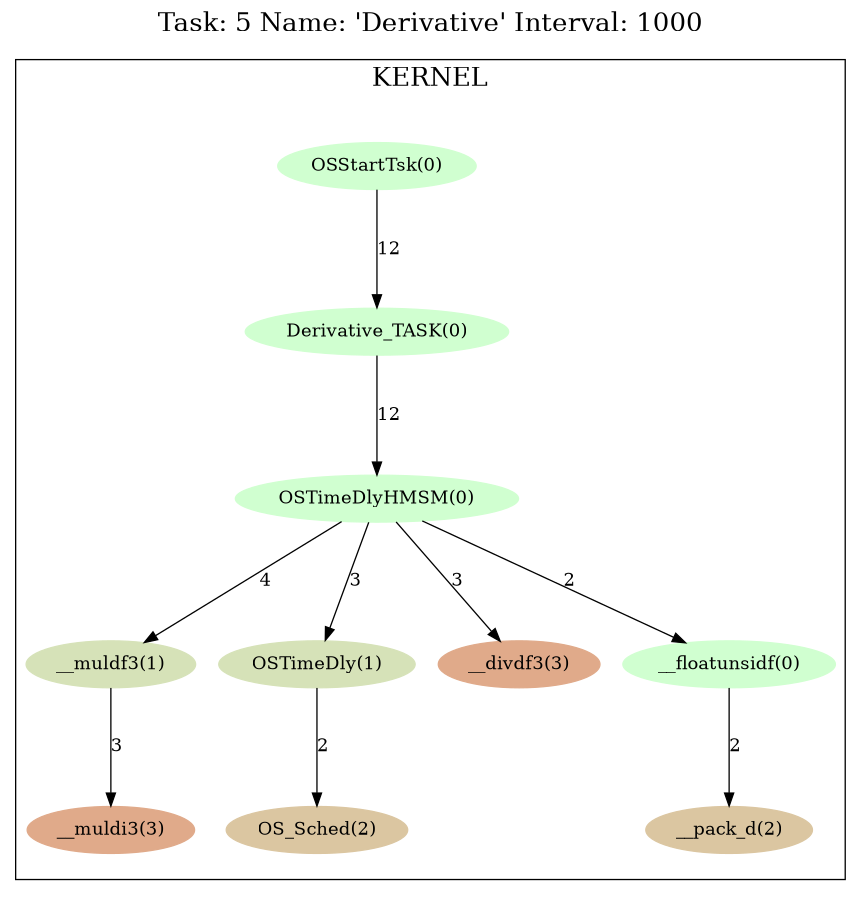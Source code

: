 digraph prof {
  size="6,6";
  ratio = fill;
  fontsize = "20";
  node [style=filled];
  labelloc = "t";
  label = "Task: 5 Name: 'Derivative' Interval: 1000";
  subgraph cluster_kernel {
    label = "KERNEL";
    "F1" [label = "Derivative_TASK(0)"];
    "F1" -> "F2" [label = 12];
    "F3" [label = "__muldf3(1)"];
    "F3" -> "F4" [label = 3];
    "F4" [label = "__muldi3(3)"];
    "F8" [label = "__pack_d(2)"];
    "F9" [label = "OS_Sched(2)"];
    "F6" [label = "OSTimeDly(1)"];
    "F6" -> "F9" [label = 2];
    "F2" [label = "OSTimeDlyHMSM(0)"];
    "F2" -> "F3" [label = 4];
    "F2" -> "F5" [label = 3];
    "F2" -> "F6" [label = 3];
    "F2" -> "F7" [label = 2];
    "F0" [label = "OSStartTsk(0)"];
    "F0" -> "F1" [label = 12];
    "F5" [label = "__divdf3(3)"];
    "F7" [label = "__floatunsidf(0)"];
    "F7" -> "F8" [label = 2];
    "F1" [color="#d0ffd0"];
    "F3" [color="#d6e2b8"];
    "F4" [color="#e0aa8a"];
    "F8" [color="#dbc6a1"];
    "F9" [color="#dbc6a1"];
    "F6" [color="#d6e2b8"];
    "F2" [color="#d0ffd0"];
    "F0" [color="#d0ffd0"];
    "F5" [color="#e0aa8a"];
    "F7" [color="#d0ffd0"];
  }
}
